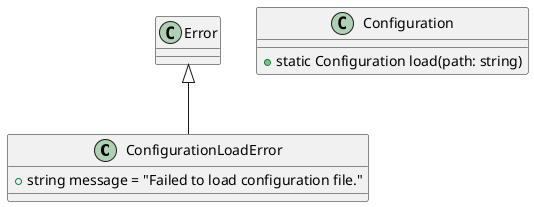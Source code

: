 @startuml
skinparam backgroundColor transparent
skinparam linetype polyline

class ConfigurationLoadError extends Error {
    +{field} string message = "Failed to load configuration file."
}

class Configuration {
    +{method} static Configuration load(path: string)
}
@enduml

